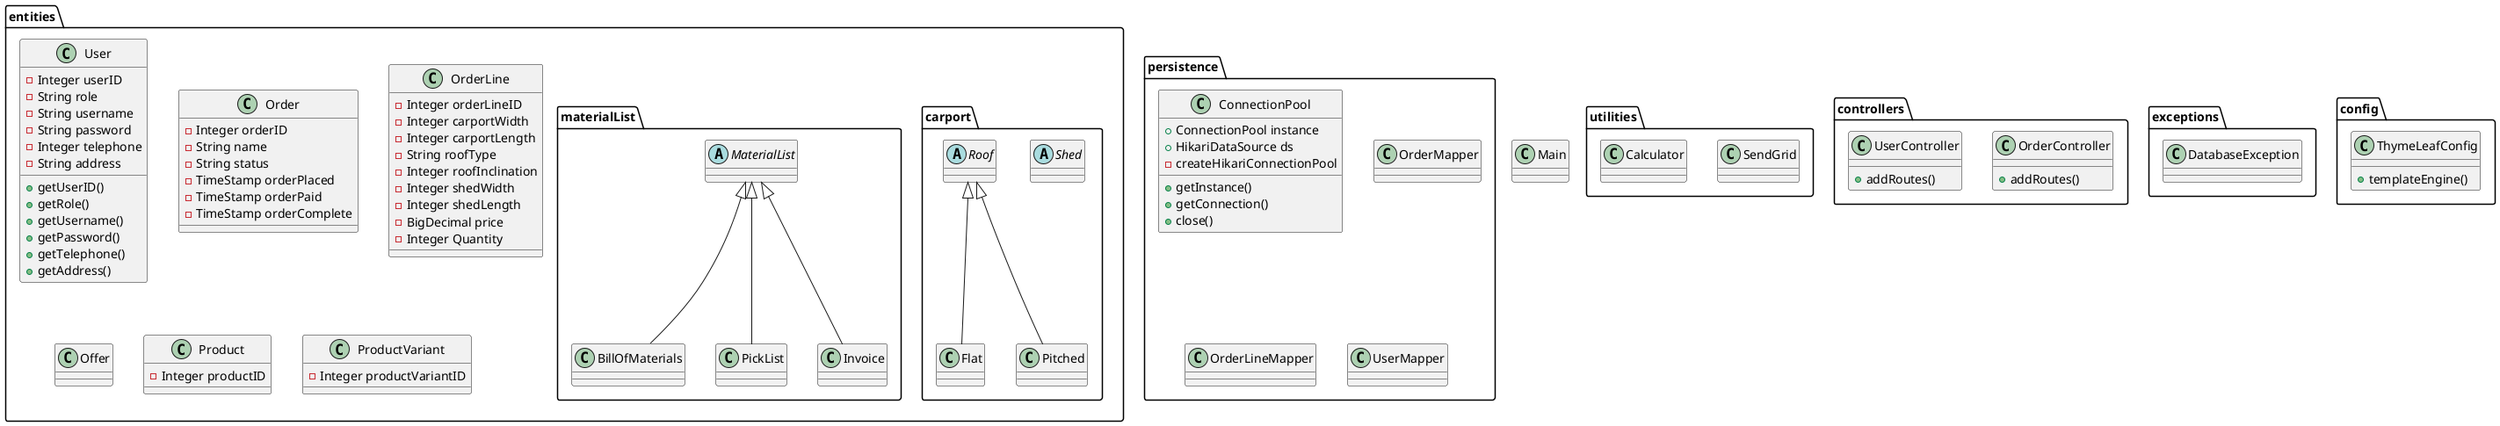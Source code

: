 @startuml
'https://plantuml.com/class-diagram


class Main

package utilities{
class SendGrid
class Calculator
}

package controllers{
class OrderController{
+ addRoutes()
}
class UserController{
+ addRoutes()
}
}

package entities{
class User{
-Integer userID
-String role
-String username
-String password
-Integer telephone
-String address

+ getUserID()
+ getRole()
+ getUsername()
+ getPassword()
+ getTelephone()
+ getAddress()
}
class Order{
-Integer orderID
-String name
-String status
-TimeStamp orderPlaced
-TimeStamp orderPaid
-TimeStamp orderComplete
}
class OrderLine{
-Integer orderLineID
-Integer carportWidth
-Integer carportLength
-String roofType
-Integer roofInclination
-Integer shedWidth
-Integer shedLength
-BigDecimal price
-Integer Quantity
}
class Offer
class Product{
-Integer productID
}
class ProductVariant{
-Integer productVariantID
}

package carport{
abstract class Shed
abstract class Roof
class Flat
class Pitched
}

package materialList{
abstract class MaterialList
class BillOfMaterials
class PickList
class Invoice
}
}

package exceptions{
class DatabaseException
}

package persistence{
class ConnectionPool{
+ConnectionPool instance
+HikariDataSource ds
'Ved ikke om de skal være static eller ej^
+getInstance()
+getConnection()
+close()
-createHikariConnectionPool
}
class OrderMapper
class OrderLineMapper
class UserMapper
}

package config{
class ThymeLeafConfig{
+ templateEngine()
}
}

MaterialList <|-- BillOfMaterials
MaterialList <|-- PickList
MaterialList <|-- Invoice

Roof <|-- Flat
Roof <|-- Pitched

@enduml